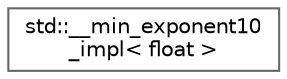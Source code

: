 digraph "Graphical Class Hierarchy"
{
 // LATEX_PDF_SIZE
  bgcolor="transparent";
  edge [fontname=Helvetica,fontsize=10,labelfontname=Helvetica,labelfontsize=10];
  node [fontname=Helvetica,fontsize=10,shape=box,height=0.2,width=0.4];
  rankdir="LR";
  Node0 [id="Node000000",label="std::__min_exponent10\l_impl\< float \>",height=0.2,width=0.4,color="grey40", fillcolor="white", style="filled",URL="$structstd_1_1____min__exponent10__impl_3_01float_01_4.html",tooltip=" "];
}
